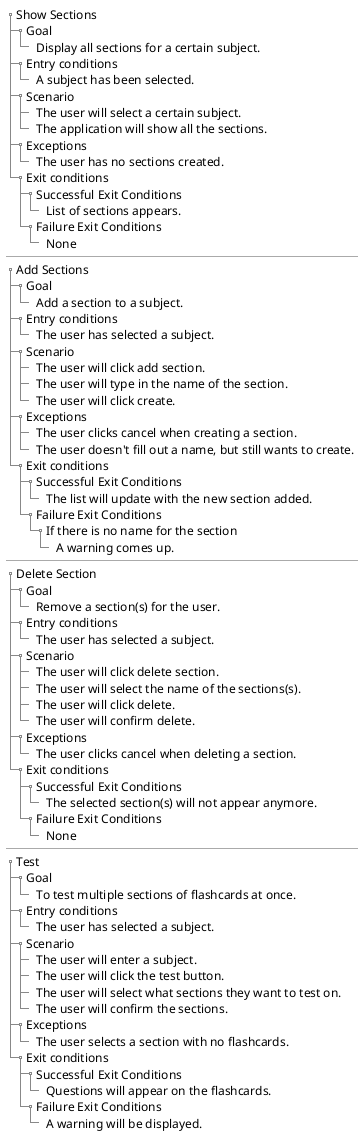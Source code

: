 @startsalt
{
{T
+ Show Sections
++  Goal
+++ Display all sections for a certain subject.
++ Entry conditions
+++ A subject has been selected.
++ Scenario
+++ The user will select a certain subject.
+++ The application will show all the sections.
++ Exceptions
+++ The user has no sections created.
++ Exit conditions
+++ Successful Exit Conditions
++++ List of sections appears.
+++ Failure Exit Conditions
++++ None
}
---
{T
+ Add Sections
++  Goal
+++ Add a section to a subject.
++ Entry conditions
+++ The user has selected a subject.
++ Scenario
+++ The user will click add section.
+++ The user will type in the name of the section.
+++ The user will click create.
++ Exceptions
+++ The user clicks cancel when creating a section.
+++ The user doesn't fill out a name, but still wants to create.
++ Exit conditions
+++ Successful Exit Conditions
++++ The list will update with the new section added.
+++ Failure Exit Conditions
++++ If there is no name for the section
+++++A warning comes up.
}
---
{T
+ Delete Section
++  Goal
+++ Remove a section(s) for the user.
++ Entry conditions
+++ The user has selected a subject.
++ Scenario
+++ The user will click delete section.
+++ The user will select the name of the sections(s).
+++ The user will click delete.
+++ The user will confirm delete.
++ Exceptions
+++ The user clicks cancel when deleting a section.
++ Exit conditions
+++ Successful Exit Conditions
++++ The selected section(s) will not appear anymore.
+++ Failure Exit Conditions
++++None
}
---
{T
+ Test
++  Goal
+++ To test multiple sections of flashcards at once.
++ Entry conditions
+++ The user has selected a subject.
++ Scenario
+++ The user will enter a subject.
+++ The user will click the test button.
+++ The user will select what sections they want to test on.
+++ The user will confirm the sections.
++ Exceptions
+++ The user selects a section with no flashcards.
++ Exit conditions
+++ Successful Exit Conditions
++++ Questions will appear on the flashcards.
+++ Failure Exit Conditions
++++ A warning will be displayed.
}
}
@endsalt